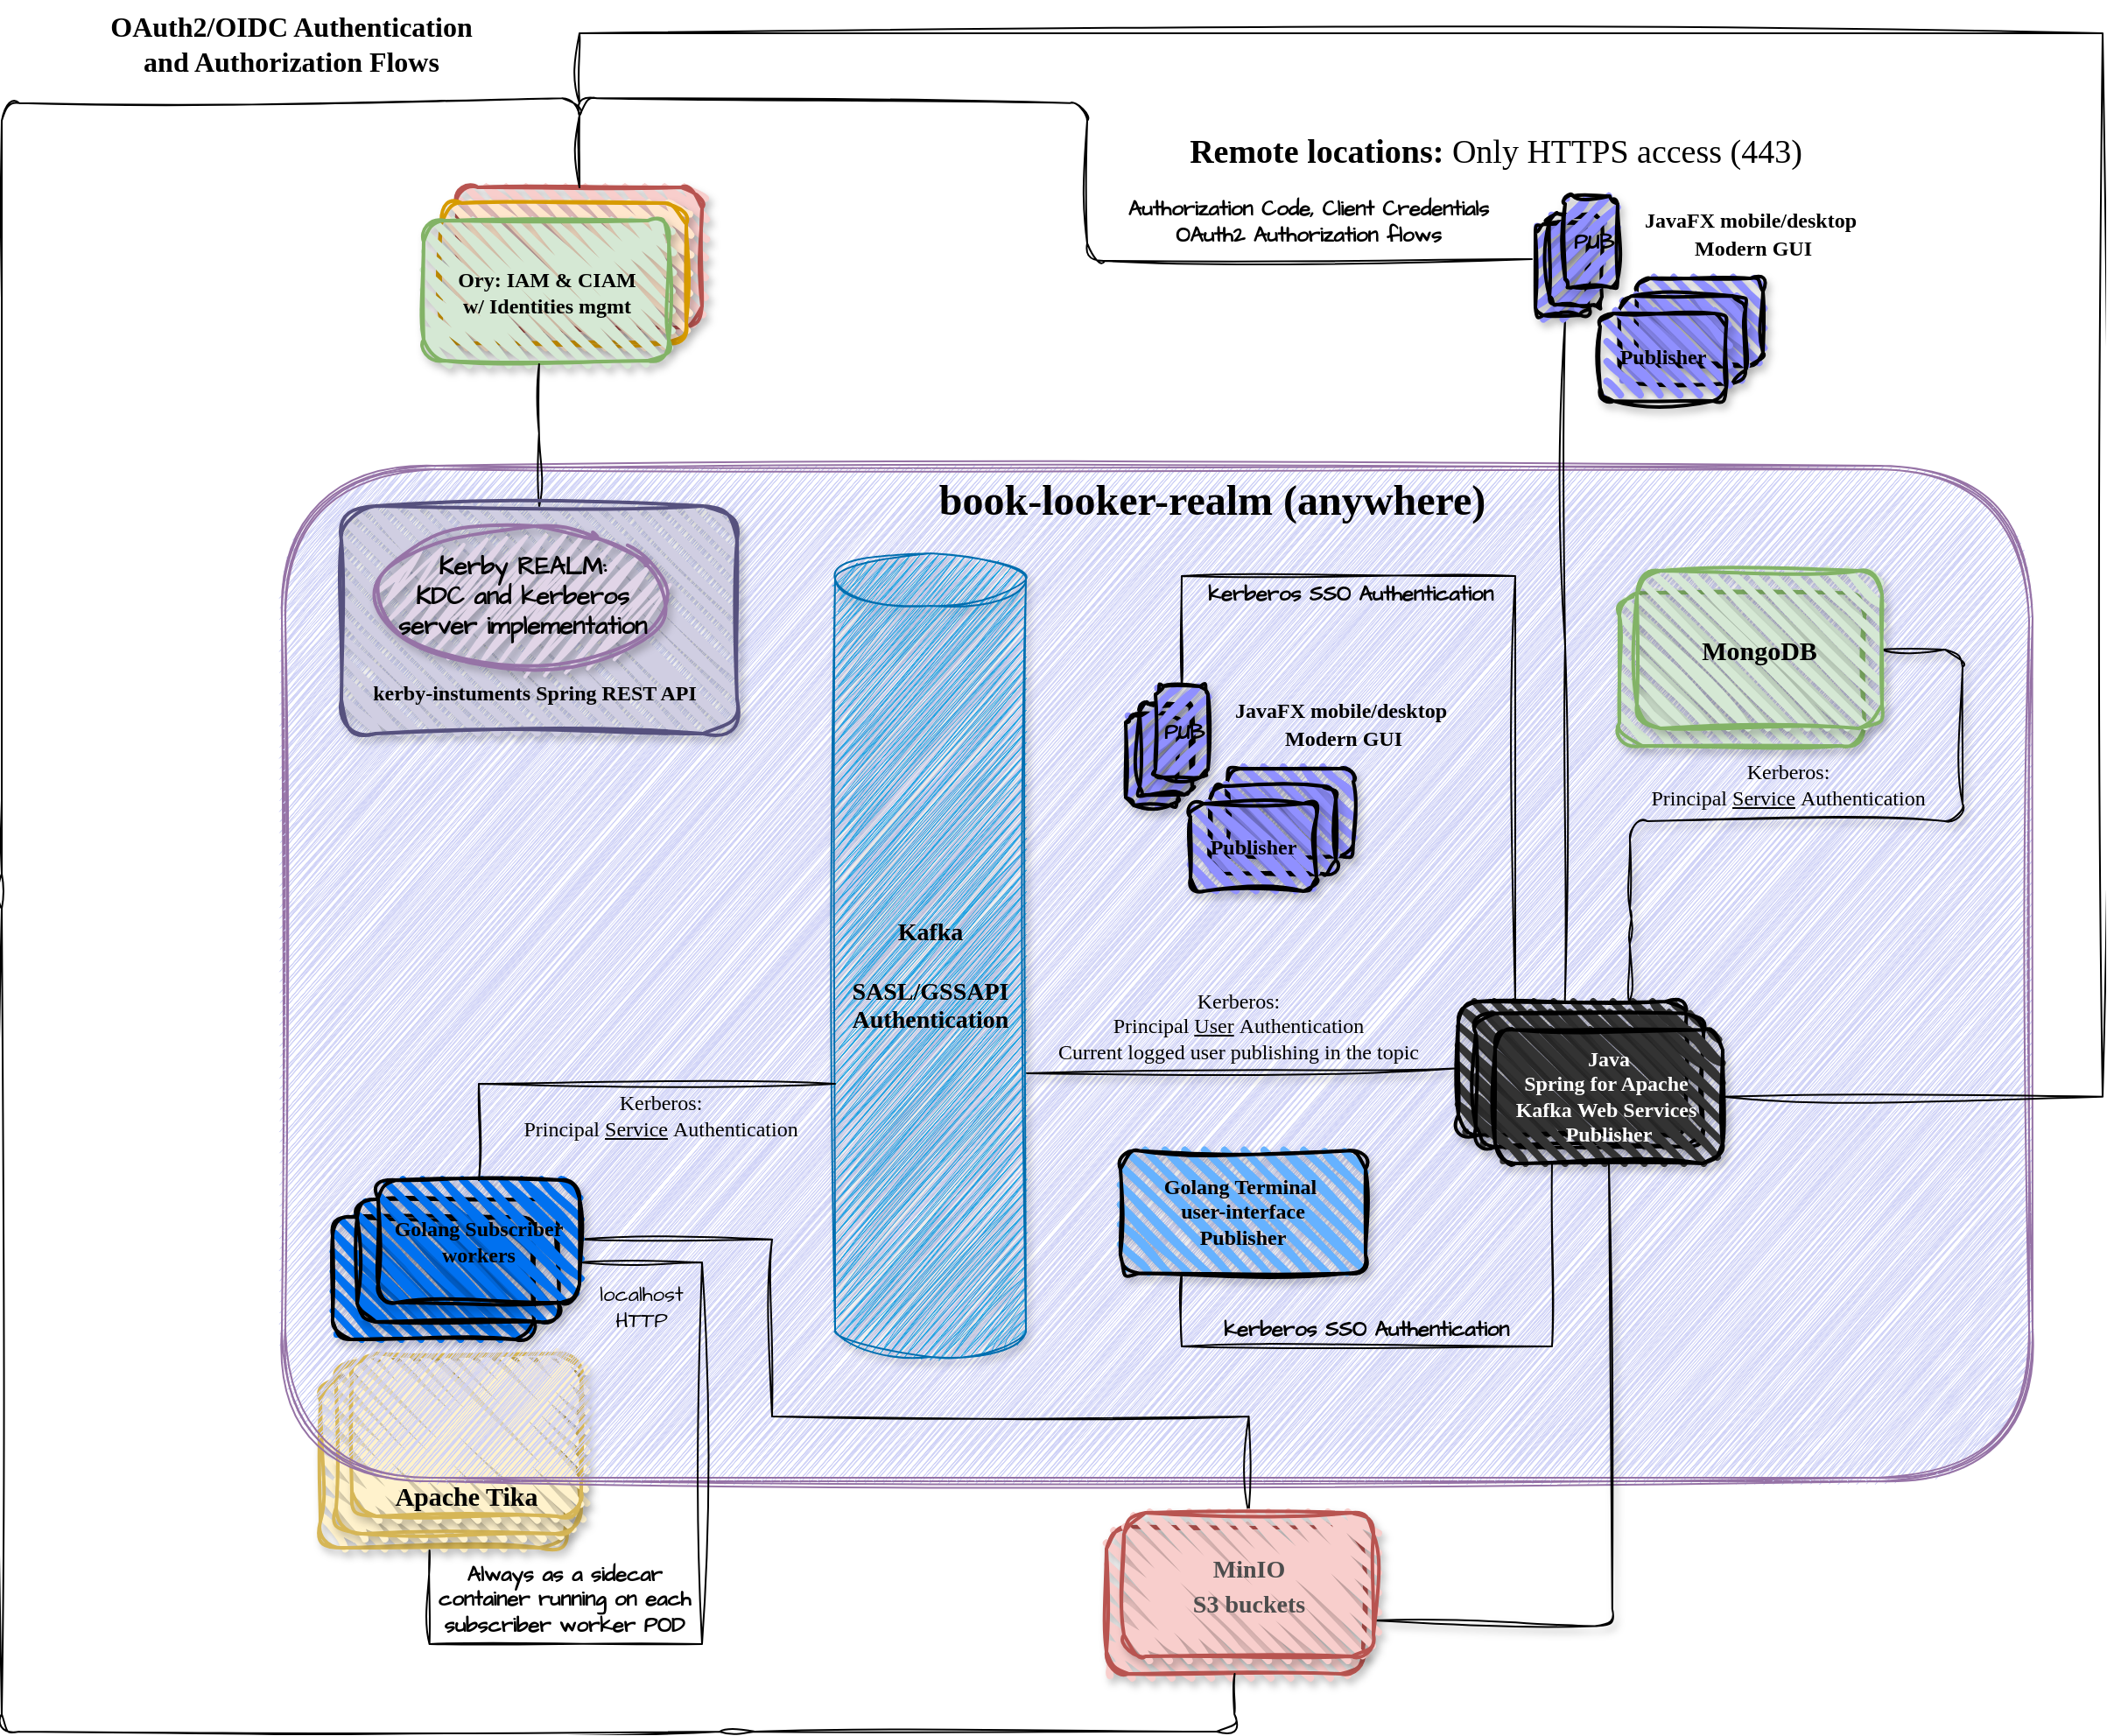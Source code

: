 <mxfile version="28.0.6">
  <diagram id="KBIwsYY--AiB_v0YLguu" name="Page-1">
    <mxGraphModel dx="2691" dy="2370" grid="1" gridSize="10" guides="1" tooltips="1" connect="1" arrows="1" fold="1" page="1" pageScale="1" pageWidth="1654" pageHeight="1169" math="0" shadow="0">
      <root>
        <mxCell id="0" />
        <mxCell id="1" parent="0" />
        <mxCell id="_NCN2XURNJSdBfdFYyDq-112" value="" style="rounded=1;whiteSpace=wrap;html=1;strokeWidth=2;fillWeight=4;hachureGap=8;hachureAngle=45;fillColor=#fff2cc;strokeColor=#d6b656;fillStyle=zigzag;shadow=1;sketch=1;curveFitting=1;jiggle=2;" parent="1" vertex="1">
          <mxGeometry x="202" y="-324" width="140" height="99" as="geometry" />
        </mxCell>
        <mxCell id="62" value="" style="rounded=1;whiteSpace=wrap;html=1;strokeWidth=2;fillWeight=4;hachureGap=8;hachureAngle=45;fillColor=#fff2cc;strokeColor=#d6b656;fillStyle=zigzag;shadow=1;sketch=1;curveFitting=1;jiggle=2;" parent="1" vertex="1">
          <mxGeometry x="211" y="-332" width="140" height="99" as="geometry" />
        </mxCell>
        <mxCell id="64" value="&lt;span style=&quot;color: rgb(0, 0, 0); font-family: &amp;quot;Comic Sans MS&amp;quot;; text-wrap-mode: nowrap;&quot;&gt;&lt;font style=&quot;font-size: 15px;&quot;&gt;Apache Tika&lt;/font&gt;&lt;/span&gt;" style="rounded=1;whiteSpace=wrap;html=1;strokeWidth=2;fillWeight=4;hachureGap=8;hachureAngle=45;fillColor=#fff2cc;strokeColor=#d6b656;fillStyle=zigzag;shadow=1;sketch=1;curveFitting=1;jiggle=2;fontStyle=1;verticalAlign=bottom;" parent="1" vertex="1">
          <mxGeometry x="220" y="-336" width="131" height="93" as="geometry" />
        </mxCell>
        <mxCell id="74" value="" style="shape=ext;double=1;rounded=1;whiteSpace=wrap;html=1;fillColor=light-dark(#CFD2F7,#EDEDED);sketch=1;curveFitting=1;jiggle=2;shadow=0;strokeColor=#9673a6;fillStyle=zigzag;" parent="1" vertex="1">
          <mxGeometry x="180" y="-843" width="1000" height="580" as="geometry" />
        </mxCell>
        <mxCell id="52" value="" style="rounded=1;whiteSpace=wrap;html=1;strokeWidth=2;fillWeight=4;hachureGap=8;hachureAngle=45;fillColor=#f8cecc;strokeColor=#b85450;shadow=1;fillStyle=zigzag;sketch=1;curveFitting=1;jiggle=2;" parent="1" vertex="1">
          <mxGeometry x="280" y="-1002" width="140" height="80" as="geometry" />
        </mxCell>
        <mxCell id="53" value="" style="rounded=1;whiteSpace=wrap;html=1;strokeWidth=2;fillWeight=4;hachureGap=8;hachureAngle=45;fillColor=#ffe6cc;strokeColor=#d79b00;shadow=1;fillStyle=zigzag;sketch=1;curveFitting=1;jiggle=2;" parent="1" vertex="1">
          <mxGeometry x="271" y="-993" width="140" height="80" as="geometry" />
        </mxCell>
        <mxCell id="QEbaafIq8JvkUqfNBTGJ-113" style="edgeStyle=orthogonalEdgeStyle;rounded=0;sketch=1;hachureGap=4;jiggle=2;curveFitting=1;orthogonalLoop=1;jettySize=auto;html=1;exitX=0.999;exitY=0.484;exitDx=0;exitDy=0;fontFamily=Architects Daughter;fontSource=https%3A%2F%2Ffonts.googleapis.com%2Fcss%3Ffamily%3DArchitects%2BDaughter;entryX=0.5;entryY=0;entryDx=0;entryDy=0;endArrow=none;endFill=0;exitPerimeter=0;" parent="1" source="39" target="63" edge="1">
          <mxGeometry relative="1" as="geometry">
            <mxPoint x="295.25" y="-300" as="sourcePoint" />
            <mxPoint x="732.25" y="-225" as="targetPoint" />
            <Array as="points">
              <mxPoint x="460" y="-401" />
              <mxPoint x="460" y="-300" />
              <mxPoint x="732" y="-300" />
            </Array>
          </mxGeometry>
        </mxCell>
        <mxCell id="4" value="" style="rounded=1;whiteSpace=wrap;html=1;strokeWidth=2;fillWeight=4;hachureGap=8;hachureAngle=45;fillColor=light-dark(#0071F0,#198CC4);shadow=1;sketch=1;curveFitting=1;jiggle=2;" parent="1" vertex="1">
          <mxGeometry x="209" y="-414" width="115" height="70" as="geometry" />
        </mxCell>
        <mxCell id="38" value="" style="rounded=1;whiteSpace=wrap;html=1;strokeWidth=2;fillWeight=4;hachureGap=8;hachureAngle=45;fillColor=light-dark(#0071F0,#198CC4);shadow=1;sketch=1;curveFitting=1;jiggle=2;" parent="1" vertex="1">
          <mxGeometry x="223" y="-424" width="115" height="70" as="geometry" />
        </mxCell>
        <mxCell id="fkxp-w3N0kC8W9ppKelV-115" style="edgeStyle=orthogonalEdgeStyle;rounded=0;sketch=1;hachureGap=4;jiggle=2;curveFitting=1;orthogonalLoop=1;jettySize=auto;html=1;entryX=0.25;entryY=0;entryDx=0;entryDy=0;fontFamily=Architects Daughter;fontSource=https%3A%2F%2Ffonts.googleapis.com%2Fcss%3Ffamily%3DArchitects%2BDaughter;verticalAlign=bottom;endArrow=none;endFill=0;exitX=0;exitY=0.5;exitDx=0;exitDy=0;" parent="1" source="Zqc7V0Ubj0E-lgHhysYY-121" target="M9iqOvp1g94WVJkQ8rMG-64" edge="1">
          <mxGeometry relative="1" as="geometry">
            <mxPoint x="800" y="-740" as="sourcePoint" />
            <Array as="points">
              <mxPoint x="694" y="-780" />
              <mxPoint x="885" y="-780" />
            </Array>
          </mxGeometry>
        </mxCell>
        <mxCell id="M9iqOvp1g94WVJkQ8rMG-46" value="" style="rounded=1;whiteSpace=wrap;html=1;strokeWidth=2;fillWeight=4;hachureGap=8;hachureAngle=45;fillColor=#f8cecc;align=center;verticalAlign=middle;fontFamily=Comic Sans MS;fontSize=16;strokeColor=#b85450;fillStyle=zigzag;shadow=1;sketch=1;curveFitting=1;jiggle=2;" parent="1" vertex="1">
          <mxGeometry x="651" y="-237" width="146.5" height="84" as="geometry" />
        </mxCell>
        <mxCell id="Zqc7V0Ubj0E-lgHhysYY-134" style="edgeStyle=orthogonalEdgeStyle;rounded=0;sketch=1;hachureGap=4;jiggle=2;curveFitting=1;orthogonalLoop=1;jettySize=auto;html=1;exitX=0.25;exitY=1;exitDx=0;exitDy=0;entryX=0.25;entryY=1;entryDx=0;entryDy=0;fontFamily=Architects Daughter;fontSource=https%3A%2F%2Ffonts.googleapis.com%2Fcss%3Ffamily%3DArchitects%2BDaughter;endArrow=none;endFill=0;" parent="1" source="45" target="M9iqOvp1g94WVJkQ8rMG-66" edge="1">
          <mxGeometry relative="1" as="geometry">
            <Array as="points">
              <mxPoint x="694" y="-340" />
              <mxPoint x="905" y="-340" />
            </Array>
          </mxGeometry>
        </mxCell>
        <mxCell id="45" value="&lt;span style=&quot;color: rgb(0, 0, 0); font-family: &amp;quot;Comic Sans MS&amp;quot;; text-wrap-mode: nowrap;&quot;&gt;Golang&amp;nbsp;&lt;/span&gt;&lt;span style=&quot;font-family: &amp;quot;Comic Sans MS&amp;quot;; text-wrap-mode: nowrap; background-color: transparent;&quot;&gt;Terminal&amp;nbsp;&lt;/span&gt;&lt;div&gt;&lt;span style=&quot;font-family: &amp;quot;Comic Sans MS&amp;quot;; text-wrap-mode: nowrap; background-color: transparent;&quot;&gt;user-interface&lt;/span&gt;&lt;div&gt;&lt;span style=&quot;color: rgb(0, 0, 0); font-family: &amp;quot;Comic Sans MS&amp;quot;; text-wrap-mode: nowrap;&quot;&gt;Publisher&lt;/span&gt;&lt;/div&gt;&lt;/div&gt;" style="rounded=1;whiteSpace=wrap;html=1;strokeWidth=2;fillWeight=4;hachureGap=8;hachureAngle=45;fillColor=light-dark(#66B2FF,#198CC4);shadow=1;sketch=1;curveFitting=1;jiggle=2;fontStyle=1" parent="1" vertex="1">
          <mxGeometry x="659" y="-451.76" width="140" height="70" as="geometry" />
        </mxCell>
        <mxCell id="M9iqOvp1g94WVJkQ8rMG-64" value="" style="rounded=1;whiteSpace=wrap;html=1;strokeWidth=2;fillWeight=4;hachureGap=8;hachureAngle=45;fillColor=light-dark(#333333,#198CC4);shadow=1;sketch=1;curveFitting=1;jiggle=2;" parent="1" vertex="1">
          <mxGeometry x="852" y="-537" width="130" height="76.24" as="geometry" />
        </mxCell>
        <mxCell id="M9iqOvp1g94WVJkQ8rMG-65" value="" style="rounded=1;whiteSpace=wrap;html=1;strokeWidth=2;fillWeight=4;hachureGap=8;hachureAngle=45;fillColor=light-dark(#333333,#198CC4);shadow=1;sketch=1;curveFitting=1;jiggle=2;" parent="1" vertex="1">
          <mxGeometry x="862" y="-530.25" width="130" height="76.24" as="geometry" />
        </mxCell>
        <mxCell id="68" style="edgeStyle=none;html=1;entryX=1;entryY=0.75;entryDx=0;entryDy=0;endArrow=none;endFill=0;shadow=1;sketch=1;curveFitting=1;jiggle=2;exitX=0.5;exitY=1;exitDx=0;exitDy=0;" parent="1" source="M9iqOvp1g94WVJkQ8rMG-66" target="63" edge="1">
          <mxGeometry relative="1" as="geometry">
            <mxPoint x="980" y="-450" as="sourcePoint" />
            <Array as="points">
              <mxPoint x="940" y="-180" />
            </Array>
          </mxGeometry>
        </mxCell>
        <mxCell id="69" style="edgeStyle=none;html=1;entryX=1;entryY=0.5;entryDx=0;entryDy=0;endArrow=none;endFill=0;shadow=1;sketch=1;curveFitting=1;jiggle=2;exitX=0.75;exitY=0;exitDx=0;exitDy=0;" parent="1" source="M9iqOvp1g94WVJkQ8rMG-64" target="66" edge="1">
          <mxGeometry relative="1" as="geometry">
            <Array as="points">
              <mxPoint x="950" y="-580" />
              <mxPoint x="950" y="-640" />
              <mxPoint x="1140" y="-640" />
              <mxPoint x="1140" y="-738" />
            </Array>
          </mxGeometry>
        </mxCell>
        <mxCell id="WdYB9u-n-fzQhLBQgMhI-112" style="edgeStyle=orthogonalEdgeStyle;rounded=0;sketch=1;hachureGap=4;jiggle=2;curveFitting=1;orthogonalLoop=1;jettySize=auto;html=1;exitX=1;exitY=0.5;exitDx=0;exitDy=0;fontFamily=Architects Daughter;fontSource=https%3A%2F%2Ffonts.googleapis.com%2Fcss%3Ffamily%3DArchitects%2BDaughter;endArrow=none;endFill=0;" parent="1" source="M9iqOvp1g94WVJkQ8rMG-66" edge="1">
          <mxGeometry relative="1" as="geometry">
            <mxPoint x="350" y="-1050" as="targetPoint" />
            <mxPoint x="1003" y="-466.58" as="sourcePoint" />
            <Array as="points">
              <mxPoint x="1220" y="-483" />
              <mxPoint x="1220" y="-1090" />
              <mxPoint x="350" y="-1090" />
            </Array>
          </mxGeometry>
        </mxCell>
        <mxCell id="M9iqOvp1g94WVJkQ8rMG-66" value="&lt;span style=&quot;font-family: &amp;quot;Comic Sans MS&amp;quot;; text-wrap-mode: nowrap;&quot;&gt;&lt;font style=&quot;color: rgb(255, 255, 255);&quot;&gt;Java&lt;br&gt;&lt;/font&gt;&lt;/span&gt;&lt;div&gt;&lt;span style=&quot;background-color: transparent; text-wrap-mode: nowrap;&quot;&gt;&lt;font face=&quot;Comic Sans MS&quot; color=&quot;#ffffff&quot;&gt;Spring for Apache&amp;nbsp;&lt;/font&gt;&lt;/span&gt;&lt;/div&gt;&lt;div&gt;&lt;span style=&quot;background-color: transparent; text-wrap-mode: nowrap;&quot;&gt;&lt;font face=&quot;Comic Sans MS&quot; color=&quot;#ffffff&quot;&gt;Kafka&amp;nbsp;&lt;/font&gt;&lt;/span&gt;&lt;span style=&quot;font-family: &amp;quot;Comic Sans MS&amp;quot;; text-wrap-mode: nowrap;&quot;&gt;&lt;font style=&quot;color: rgb(255, 255, 255);&quot;&gt;Web Services&amp;nbsp;&lt;/font&gt;&lt;/span&gt;&lt;div&gt;&lt;span style=&quot;font-family: &amp;quot;Comic Sans MS&amp;quot;; text-wrap-mode: nowrap;&quot;&gt;&lt;font style=&quot;color: rgb(255, 255, 255);&quot;&gt;Publisher&lt;/font&gt;&lt;/span&gt;&lt;/div&gt;&lt;/div&gt;" style="rounded=1;whiteSpace=wrap;html=1;strokeWidth=2;fillWeight=4;hachureGap=8;hachureAngle=45;fillColor=light-dark(#333333,#198CC4);shadow=1;sketch=1;curveFitting=1;jiggle=2;fontStyle=1" parent="1" vertex="1">
          <mxGeometry x="873" y="-520.76" width="130" height="76.24" as="geometry" />
        </mxCell>
        <mxCell id="46" value="" style="rounded=1;whiteSpace=wrap;html=1;strokeWidth=2;fillWeight=4;hachureGap=8;hachureAngle=45;fillColor=#d5e8d4;strokeColor=#82b366;glass=0;shadow=1;fillStyle=zigzag;sketch=1;curveFitting=1;jiggle=2;" parent="1" vertex="1">
          <mxGeometry x="261" y="-983" width="140" height="80" as="geometry" />
        </mxCell>
        <mxCell id="5vr9LRPLr2MephbGbz9w-108" style="edgeStyle=orthogonalEdgeStyle;rounded=0;sketch=1;hachureGap=4;jiggle=2;curveFitting=1;orthogonalLoop=1;jettySize=auto;html=1;entryX=0.5;entryY=0;entryDx=0;entryDy=0;fontFamily=Architects Daughter;fontSource=https%3A%2F%2Ffonts.googleapis.com%2Fcss%3Ffamily%3DArchitects%2BDaughter;endArrow=none;endFill=0;exitX=0.471;exitY=1.025;exitDx=0;exitDy=0;exitPerimeter=0;" edge="1" parent="1" source="46" target="fkxp-w3N0kC8W9ppKelV-113">
          <mxGeometry relative="1" as="geometry" />
        </mxCell>
        <mxCell id="58" value="&lt;span style=&quot;font-family: &amp;quot;Comic Sans MS&amp;quot;;&quot;&gt;Ory&lt;/span&gt;&lt;span style=&quot;font-family: &amp;quot;Comic Sans MS&amp;quot;; background-color: transparent;&quot;&gt;: IAM &amp;amp; CIAM&lt;/span&gt;&lt;div style=&quot;font-family: &amp;quot;Comic Sans MS&amp;quot;;&quot;&gt;&lt;span style=&quot;background-color: transparent;&quot;&gt;&amp;nbsp;w/ Identities mgmt&amp;nbsp;&lt;/span&gt;&lt;/div&gt;" style="text;html=1;align=center;verticalAlign=middle;resizable=0;points=[];autosize=1;strokeColor=none;fillColor=none;shadow=1;fontStyle=1;sketch=1;curveFitting=1;jiggle=2;" parent="1" vertex="1">
          <mxGeometry x="260.5" y="-962" width="140" height="40" as="geometry" />
        </mxCell>
        <mxCell id="61" value="" style="rounded=1;whiteSpace=wrap;html=1;strokeWidth=2;fillWeight=4;hachureGap=8;hachureAngle=45;fillColor=#d5e8d4;shadow=1;strokeColor=#82b366;sketch=1;curveFitting=1;jiggle=2;" parent="1" vertex="1">
          <mxGeometry x="944" y="-770.39" width="140" height="87.39" as="geometry" />
        </mxCell>
        <mxCell id="105" style="edgeStyle=none;html=1;sketch=1;curveFitting=1;jiggle=2;endArrow=none;endFill=0;exitX=0.5;exitY=1;exitDx=0;exitDy=0;entryX=0.5;entryY=0;entryDx=0;entryDy=0;" parent="1" source="M9iqOvp1g94WVJkQ8rMG-46" target="52" edge="1">
          <mxGeometry relative="1" as="geometry">
            <Array as="points">
              <mxPoint x="724" y="-120" />
              <mxPoint x="440" y="-120" />
              <mxPoint x="20" y="-120" />
              <mxPoint x="20" y="-600" />
              <mxPoint x="20" y="-1050" />
              <mxPoint x="350" y="-1053" />
            </Array>
            <mxPoint x="390" y="-1010" as="targetPoint" />
          </mxGeometry>
        </mxCell>
        <mxCell id="63" value="&lt;div&gt;&lt;font style=&quot;font-size: 14px;&quot; color=&quot;#4d4d4d&quot;&gt;MinIO&lt;/font&gt;&lt;/div&gt;&lt;div&gt;&lt;font style=&quot;font-size: 14px;&quot; color=&quot;#4d4d4d&quot;&gt;S3 buckets&lt;/font&gt;&lt;/div&gt;" style="rounded=1;whiteSpace=wrap;html=1;strokeWidth=2;fillWeight=4;hachureGap=8;hachureAngle=45;fillColor=#f8cecc;align=center;verticalAlign=middle;fontFamily=Comic Sans MS;fontSize=16;strokeColor=#b85450;fillStyle=zigzag;shadow=1;sketch=1;curveFitting=1;jiggle=2;fontStyle=1" parent="1" vertex="1">
          <mxGeometry x="661" y="-245" width="142.5" height="82" as="geometry" />
        </mxCell>
        <mxCell id="_NCN2XURNJSdBfdFYyDq-114" style="edgeStyle=orthogonalEdgeStyle;rounded=0;sketch=1;hachureGap=4;jiggle=2;curveFitting=1;orthogonalLoop=1;jettySize=auto;html=1;entryX=1;entryY=0.75;entryDx=0;entryDy=0;fontFamily=Architects Daughter;fontSource=https%3A%2F%2Ffonts.googleapis.com%2Fcss%3Ffamily%3DArchitects%2BDaughter;endArrow=none;endFill=0;exitX=0.052;exitY=-0.001;exitDx=0;exitDy=0;exitPerimeter=0;" parent="1" target="39" edge="1">
          <mxGeometry relative="1" as="geometry">
            <Array as="points">
              <mxPoint x="264" y="-170" />
              <mxPoint x="420" y="-170" />
              <mxPoint x="420" y="-388" />
              <mxPoint x="350" y="-388" />
            </Array>
            <mxPoint x="264.34" y="-223.56" as="sourcePoint" />
            <mxPoint x="353.5" y="-427.5" as="targetPoint" />
          </mxGeometry>
        </mxCell>
        <mxCell id="66" value="&lt;span style=&quot;color: rgb(0, 0, 0); font-family: &amp;quot;Comic Sans MS&amp;quot;; text-wrap-mode: nowrap;&quot;&gt;&lt;font style=&quot;font-size: 15px;&quot;&gt;&lt;span&gt;MongoDB&lt;/span&gt;&lt;/font&gt;&lt;/span&gt;" style="rounded=1;whiteSpace=wrap;html=1;strokeWidth=2;fillWeight=4;hachureGap=8;hachureAngle=45;fillColor=#d5e8d4;shadow=1;strokeColor=#82b366;sketch=1;curveFitting=1;jiggle=2;fontStyle=1" parent="1" vertex="1">
          <mxGeometry x="954" y="-783" width="140" height="90" as="geometry" />
        </mxCell>
        <mxCell id="71" style="edgeStyle=none;html=1;entryX=1.003;entryY=0.647;entryDx=0;entryDy=0;entryPerimeter=0;endArrow=none;endFill=0;shadow=1;sketch=1;curveFitting=1;jiggle=2;exitX=0;exitY=0.5;exitDx=0;exitDy=0;" parent="1" source="M9iqOvp1g94WVJkQ8rMG-64" target="56" edge="1">
          <mxGeometry relative="1" as="geometry">
            <mxPoint x="657.82" y="-495.436" as="targetPoint" />
          </mxGeometry>
        </mxCell>
        <mxCell id="56" value="&lt;font style=&quot;font-size: 14px;&quot;&gt;Kafka&lt;/font&gt;&lt;div&gt;&lt;div&gt;&lt;font style=&quot;font-size: 14px;&quot;&gt;&lt;br&gt;&lt;/font&gt;&lt;/div&gt;&lt;div&gt;&lt;font style=&quot;font-size: 14px;&quot;&gt;SASL/GSSAPI&lt;/font&gt;&lt;/div&gt;&lt;div&gt;&lt;font style=&quot;font-size: 14px;&quot;&gt;Authentication&lt;/font&gt;&lt;/div&gt;&lt;/div&gt;" style="shape=cylinder3;whiteSpace=wrap;html=1;boundedLbl=1;backgroundOutline=1;size=15;fillColor=#1ba1e2;strokeColor=#006EAF;fillStyle=zigzag;shadow=1;fontStyle=1;strokeWidth=1;fontColor=#000000;sketch=1;curveFitting=1;jiggle=2;fontFamily=Comic Sans MS;" parent="1" vertex="1">
          <mxGeometry x="496" y="-793" width="109" height="459" as="geometry" />
        </mxCell>
        <mxCell id="92" style="edgeStyle=none;html=1;sketch=1;curveFitting=1;jiggle=2;endArrow=none;endFill=0;exitX=0.385;exitY=1.067;exitDx=0;exitDy=0;exitPerimeter=0;entryX=0.5;entryY=0;entryDx=0;entryDy=0;" parent="1" source="Zqc7V0Ubj0E-lgHhysYY-128" target="52" edge="1">
          <mxGeometry relative="1" as="geometry">
            <Array as="points">
              <mxPoint x="640" y="-960" />
              <mxPoint x="640" y="-1050" />
              <mxPoint x="350" y="-1053" />
            </Array>
            <mxPoint x="845.0" y="-962.0" as="sourcePoint" />
            <mxPoint x="330" y="-1010" as="targetPoint" />
          </mxGeometry>
        </mxCell>
        <mxCell id="103" value="book-looker-realm (anywhere)" style="text;html=1;align=center;verticalAlign=middle;resizable=0;points=[];autosize=1;strokeColor=none;fillColor=none;fontFamily=Comic Sans MS;fontStyle=1;fontSize=24;" parent="1" vertex="1">
          <mxGeometry x="531" y="-843" width="360" height="40" as="geometry" />
        </mxCell>
        <mxCell id="104" value="Remote locations: &lt;span style=&quot;font-weight: normal;&quot;&gt;Only HTTPS access (443)&lt;/span&gt;" style="text;html=1;align=center;verticalAlign=middle;resizable=0;points=[];autosize=1;strokeColor=none;fillColor=none;fontFamily=Comic Sans MS;fontStyle=1;fontSize=19;" parent="1" vertex="1">
          <mxGeometry x="668" y="-1042" width="410" height="40" as="geometry" />
        </mxCell>
        <mxCell id="107" value="OAuth2/OIDC Authentication&lt;div&gt;and Authorization Flows&lt;/div&gt;" style="text;html=1;align=center;verticalAlign=middle;resizable=0;points=[];autosize=1;strokeColor=none;fillColor=none;fontFamily=Comic Sans MS;fontStyle=1;fontSize=16;" parent="1" vertex="1">
          <mxGeometry x="60" y="-1109" width="250" height="50" as="geometry" />
        </mxCell>
        <mxCell id="108" value="&lt;div&gt;Kerberos:&lt;/div&gt;Principal &lt;u&gt;Service&lt;/u&gt;&amp;nbsp;&lt;span style=&quot;background-color: transparent;&quot;&gt;Authentication&lt;/span&gt;" style="text;html=1;align=center;verticalAlign=middle;resizable=0;points=[];autosize=1;strokeColor=none;fillColor=none;fontFamily=Comic Sans MS;" parent="1" vertex="1">
          <mxGeometry x="940" y="-681" width="200" height="40" as="geometry" />
        </mxCell>
        <mxCell id="BD4OuOrhCKFyo7IxdLxv-112" value="&lt;div&gt;Kerberos:&lt;/div&gt;Principal &lt;u&gt;Service&lt;/u&gt;&amp;nbsp;&lt;span style=&quot;background-color: transparent;&quot;&gt;Authentication&lt;/span&gt;" style="text;html=1;align=center;verticalAlign=middle;resizable=0;points=[];autosize=1;strokeColor=none;fillColor=none;fontFamily=Comic Sans MS;" parent="1" vertex="1">
          <mxGeometry x="296" y="-491.76" width="200" height="40" as="geometry" />
        </mxCell>
        <mxCell id="39" value="&lt;span style=&quot;color: rgb(0, 0, 0); font-family: &amp;quot;Comic Sans MS&amp;quot;; text-wrap-mode: nowrap;&quot;&gt;Golang Subscriber&lt;/span&gt;&lt;div&gt;&lt;span style=&quot;color: rgb(0, 0, 0); font-family: &amp;quot;Comic Sans MS&amp;quot;; text-wrap-mode: nowrap;&quot;&gt;workers&lt;/span&gt;&lt;/div&gt;" style="rounded=1;whiteSpace=wrap;html=1;strokeWidth=2;fillWeight=4;hachureGap=8;hachureAngle=45;fillColor=light-dark(#0071F0,#198CC4);shadow=1;sketch=1;curveFitting=1;jiggle=2;fontStyle=1" parent="1" vertex="1">
          <mxGeometry x="235" y="-435" width="115" height="70" as="geometry" />
        </mxCell>
        <mxCell id="_NCN2XURNJSdBfdFYyDq-113" value="localhost&lt;div&gt;HTTP&lt;/div&gt;" style="text;html=1;align=center;verticalAlign=middle;resizable=0;points=[];autosize=1;strokeColor=none;fillColor=none;fontFamily=Architects Daughter;fontSource=https%3A%2F%2Ffonts.googleapis.com%2Fcss%3Ffamily%3DArchitects%2BDaughter;" parent="1" vertex="1">
          <mxGeometry x="350" y="-382" width="70" height="40" as="geometry" />
        </mxCell>
        <mxCell id="_NCN2XURNJSdBfdFYyDq-115" value="&lt;b&gt;Always as a sidecar&lt;/b&gt;&lt;div&gt;&lt;b&gt;container running on each&lt;/b&gt;&lt;/div&gt;&lt;div&gt;&lt;b&gt;subscriber worker POD&lt;/b&gt;&lt;/div&gt;" style="text;html=1;align=center;verticalAlign=middle;resizable=0;points=[];autosize=1;strokeColor=none;fillColor=none;fontFamily=Architects Daughter;fontSource=https%3A%2F%2Ffonts.googleapis.com%2Fcss%3Ffamily%3DArchitects%2BDaughter;" parent="1" vertex="1">
          <mxGeometry x="256" y="-225" width="170" height="60" as="geometry" />
        </mxCell>
        <mxCell id="fkxp-w3N0kC8W9ppKelV-112" value="&lt;div&gt;Kerberos:&lt;/div&gt;Principal &lt;u&gt;User&lt;/u&gt;&amp;nbsp;&lt;span style=&quot;background-color: transparent;&quot;&gt;Authentication&lt;/span&gt;&lt;div&gt;&lt;span style=&quot;background-color: transparent;&quot;&gt;Current logged user publishing in the topic&lt;/span&gt;&lt;/div&gt;" style="text;html=1;align=center;verticalAlign=middle;resizable=0;points=[];autosize=1;strokeColor=none;fillColor=none;fontFamily=Comic Sans MS;" parent="1" vertex="1">
          <mxGeometry x="596" y="-553" width="260" height="60" as="geometry" />
        </mxCell>
        <mxCell id="fkxp-w3N0kC8W9ppKelV-113" value="" style="rounded=1;whiteSpace=wrap;html=1;strokeWidth=2;fillWeight=4;hachureGap=8;hachureAngle=45;fillColor=#d0cee2;shadow=1;sketch=1;curveFitting=1;jiggle=2;fontStyle=1;strokeColor=#56517e;" parent="1" vertex="1">
          <mxGeometry x="214" y="-820" width="226" height="130" as="geometry" />
        </mxCell>
        <mxCell id="M9iqOvp1g94WVJkQ8rMG-61" value="&lt;span style=&quot;font-size: 14px;&quot;&gt;&lt;span&gt;Kerby REALM:&lt;/span&gt;&lt;/span&gt;&lt;div&gt;&lt;span style=&quot;font-size: 14px;&quot;&gt;KDC and kerberos server implementation&lt;/span&gt;&lt;/div&gt;" style="ellipse;whiteSpace=wrap;html=1;strokeWidth=2;fillWeight=2;hachureGap=8;fillColor=#e1d5e7;fillStyle=zigzag;fontFamily=Architects Daughter;fontSource=https%3A%2F%2Ffonts.googleapis.com%2Fcss%3Ffamily%3DArchitects%2BDaughter;strokeColor=#9673a6;shadow=1;sketch=1;curveFitting=1;jiggle=2;fontStyle=1" parent="1" vertex="1">
          <mxGeometry x="233.5" y="-808" width="167" height="80" as="geometry" />
        </mxCell>
        <mxCell id="fkxp-w3N0kC8W9ppKelV-114" value="kerby-instuments&amp;nbsp;&lt;span style=&quot;background-color: transparent; color: light-dark(rgb(0, 0, 0), rgb(255, 255, 255));&quot;&gt;Spring REST API&lt;/span&gt;" style="text;html=1;align=center;verticalAlign=middle;resizable=0;points=[];autosize=1;strokeColor=none;fillColor=none;fontFamily=Comic Sans MS;fontStyle=1" parent="1" vertex="1">
          <mxGeometry x="214" y="-728" width="220" height="30" as="geometry" />
        </mxCell>
        <mxCell id="fkxp-w3N0kC8W9ppKelV-117" value="" style="rounded=1;whiteSpace=wrap;html=1;strokeWidth=2;fillWeight=4;hachureGap=8;hachureAngle=45;fillColor=light-dark(#9090FF,#198CC4);shadow=1;sketch=1;curveFitting=1;jiggle=2;fontStyle=1;verticalAlign=middle;align=center;" parent="1" vertex="1">
          <mxGeometry x="720" y="-670" width="72" height="50" as="geometry" />
        </mxCell>
        <mxCell id="Zqc7V0Ubj0E-lgHhysYY-112" style="edgeStyle=orthogonalEdgeStyle;rounded=0;sketch=1;hachureGap=4;jiggle=2;curveFitting=1;orthogonalLoop=1;jettySize=auto;html=1;exitX=0.5;exitY=0;exitDx=0;exitDy=0;fontFamily=Architects Daughter;fontSource=https%3A%2F%2Ffonts.googleapis.com%2Fcss%3Ffamily%3DArchitects%2BDaughter;entryX=-0.009;entryY=0.662;entryDx=0;entryDy=0;entryPerimeter=0;endArrow=none;endFill=0;" parent="1" source="39" target="56" edge="1">
          <mxGeometry relative="1" as="geometry">
            <mxPoint x="490" y="-449" as="targetPoint" />
            <Array as="points">
              <mxPoint x="293" y="-490" />
              <mxPoint x="496" y="-490" />
            </Array>
          </mxGeometry>
        </mxCell>
        <mxCell id="Zqc7V0Ubj0E-lgHhysYY-113" value="&lt;span style=&quot;font-family: Helvetica; font-weight: 700; background-color: transparent;&quot;&gt;&lt;font face=&quot;Comic Sans MS&quot;&gt;JavaFX&lt;/font&gt;&lt;/span&gt;&lt;span style=&quot;color: light-dark(rgb(0, 0, 0), rgb(255, 255, 255)); font-weight: 700; background-color: transparent; font-family: &amp;quot;Comic Sans MS&amp;quot;;&quot;&gt;&amp;nbsp;mobile/desktop&amp;nbsp;&lt;/span&gt;&lt;div&gt;&lt;span style=&quot;color: light-dark(rgb(0, 0, 0), rgb(255, 255, 255)); font-weight: 700; background-color: transparent; font-family: &amp;quot;Comic Sans MS&amp;quot;;&quot;&gt;Modern GUI&lt;/span&gt;&lt;/div&gt;" style="text;html=1;align=center;verticalAlign=middle;resizable=0;points=[];autosize=1;strokeColor=none;fillColor=none;fontFamily=Architects Daughter;fontSource=https%3A%2F%2Ffonts.googleapis.com%2Fcss%3Ffamily%3DArchitects%2BDaughter;" parent="1" vertex="1">
          <mxGeometry x="706" y="-720" width="160" height="50" as="geometry" />
        </mxCell>
        <mxCell id="Zqc7V0Ubj0E-lgHhysYY-114" value="" style="rounded=1;whiteSpace=wrap;html=1;strokeWidth=2;fillWeight=4;hachureGap=8;hachureAngle=45;fillColor=light-dark(#9090FF,#198CC4);shadow=1;sketch=1;curveFitting=1;jiggle=2;fontStyle=1;verticalAlign=middle;align=center;" parent="1" vertex="1">
          <mxGeometry x="710" y="-660" width="72" height="50" as="geometry" />
        </mxCell>
        <mxCell id="Zqc7V0Ubj0E-lgHhysYY-115" value="&lt;div&gt;&lt;span style=&quot;font-family: &amp;quot;Comic Sans MS&amp;quot;; text-wrap-mode: nowrap; background-color: transparent;&quot;&gt;Publisher&lt;/span&gt;&lt;/div&gt;" style="rounded=1;whiteSpace=wrap;html=1;strokeWidth=2;fillWeight=4;hachureGap=8;hachureAngle=45;fillColor=light-dark(#9090FF,#198CC4);shadow=1;sketch=1;curveFitting=1;jiggle=2;fontStyle=1;verticalAlign=middle;align=center;" parent="1" vertex="1">
          <mxGeometry x="699" y="-650" width="72" height="50" as="geometry" />
        </mxCell>
        <mxCell id="Zqc7V0Ubj0E-lgHhysYY-116" value="" style="rounded=1;whiteSpace=wrap;html=1;strokeWidth=2;fillWeight=4;hachureGap=8;hachureAngle=45;fillColor=light-dark(#9090FF,#198CC4);shadow=1;sketch=1;curveFitting=1;jiggle=2;fontStyle=1;verticalAlign=middle;align=center;rotation=90;" parent="1" vertex="1">
          <mxGeometry x="651" y="-690" width="52" height="30" as="geometry" />
        </mxCell>
        <mxCell id="Zqc7V0Ubj0E-lgHhysYY-120" value="" style="rounded=1;whiteSpace=wrap;html=1;strokeWidth=2;fillWeight=4;hachureGap=8;hachureAngle=45;fillColor=light-dark(#9090FF,#198CC4);shadow=1;sketch=1;curveFitting=1;jiggle=2;fontStyle=1;verticalAlign=middle;align=center;rotation=90;" parent="1" vertex="1">
          <mxGeometry x="659" y="-696" width="52" height="30" as="geometry" />
        </mxCell>
        <mxCell id="Zqc7V0Ubj0E-lgHhysYY-121" value="" style="rounded=1;whiteSpace=wrap;html=1;strokeWidth=2;fillWeight=4;hachureGap=8;hachureAngle=45;fillColor=light-dark(#9090FF,#198CC4);shadow=1;sketch=1;curveFitting=1;jiggle=2;fontStyle=1;verticalAlign=middle;align=center;rotation=90;" parent="1" vertex="1">
          <mxGeometry x="668" y="-706" width="52" height="30" as="geometry" />
        </mxCell>
        <mxCell id="Zqc7V0Ubj0E-lgHhysYY-117" value="PUB" style="text;html=1;align=center;verticalAlign=middle;resizable=0;points=[];autosize=1;strokeColor=none;fillColor=none;fontFamily=Architects Daughter;fontSource=https%3A%2F%2Ffonts.googleapis.com%2Fcss%3Ffamily%3DArchitects%2BDaughter;fontStyle=1" parent="1" vertex="1">
          <mxGeometry x="670" y="-705" width="50" height="30" as="geometry" />
        </mxCell>
        <mxCell id="Zqc7V0Ubj0E-lgHhysYY-122" value="kerberos SSO&amp;nbsp;&lt;span style=&quot;background-color: transparent; color: light-dark(rgb(0, 0, 0), rgb(255, 255, 255));&quot;&gt;Authentication&lt;/span&gt;" style="text;html=1;align=center;verticalAlign=middle;resizable=0;points=[];autosize=1;strokeColor=none;fillColor=none;fontFamily=Architects Daughter;fontSource=https%3A%2F%2Ffonts.googleapis.com%2Fcss%3Ffamily%3DArchitects%2BDaughter;fontStyle=1" parent="1" vertex="1">
          <mxGeometry x="695" y="-784" width="190" height="30" as="geometry" />
        </mxCell>
        <mxCell id="Zqc7V0Ubj0E-lgHhysYY-123" value="Authorization Code,&amp;nbsp;Client Credentials&lt;div&gt;OAuth2 Authorization flows&lt;/div&gt;" style="text;html=1;align=center;verticalAlign=middle;resizable=0;points=[];autosize=1;strokeColor=none;fillColor=none;fontFamily=Architects Daughter;fontSource=https%3A%2F%2Ffonts.googleapis.com%2Fcss%3Ffamily%3DArchitects%2BDaughter;fontStyle=1" parent="1" vertex="1">
          <mxGeometry x="651" y="-1002" width="230" height="40" as="geometry" />
        </mxCell>
        <mxCell id="Zqc7V0Ubj0E-lgHhysYY-124" style="edgeStyle=orthogonalEdgeStyle;rounded=0;sketch=1;hachureGap=4;jiggle=2;curveFitting=1;orthogonalLoop=1;jettySize=auto;html=1;exitX=0.5;exitY=1;exitDx=0;exitDy=0;entryX=0.468;entryY=0.005;entryDx=0;entryDy=0;entryPerimeter=0;fontFamily=Architects Daughter;fontSource=https%3A%2F%2Ffonts.googleapis.com%2Fcss%3Ffamily%3DArchitects%2BDaughter;verticalAlign=bottom;endArrow=none;endFill=0;" parent="1" target="M9iqOvp1g94WVJkQ8rMG-64" edge="1">
          <mxGeometry relative="1" as="geometry">
            <mxPoint x="913.0" y="-927.0" as="sourcePoint" />
            <Array as="points">
              <mxPoint x="913" y="-740" />
              <mxPoint x="913" y="-740" />
            </Array>
          </mxGeometry>
        </mxCell>
        <mxCell id="Zqc7V0Ubj0E-lgHhysYY-125" value="" style="rounded=1;whiteSpace=wrap;html=1;strokeWidth=2;fillWeight=4;hachureGap=8;hachureAngle=45;fillColor=light-dark(#9090FF,#198CC4);shadow=1;sketch=1;curveFitting=1;jiggle=2;fontStyle=1;verticalAlign=middle;align=center;" parent="1" vertex="1">
          <mxGeometry x="954" y="-950" width="72" height="50" as="geometry" />
        </mxCell>
        <mxCell id="Zqc7V0Ubj0E-lgHhysYY-126" value="" style="rounded=1;whiteSpace=wrap;html=1;strokeWidth=2;fillWeight=4;hachureGap=8;hachureAngle=45;fillColor=light-dark(#9090FF,#198CC4);shadow=1;sketch=1;curveFitting=1;jiggle=2;fontStyle=1;verticalAlign=middle;align=center;" parent="1" vertex="1">
          <mxGeometry x="944" y="-940" width="72" height="50" as="geometry" />
        </mxCell>
        <mxCell id="Zqc7V0Ubj0E-lgHhysYY-127" value="&lt;div&gt;&lt;span style=&quot;font-family: &amp;quot;Comic Sans MS&amp;quot;; text-wrap-mode: nowrap; background-color: transparent;&quot;&gt;Publisher&lt;/span&gt;&lt;/div&gt;" style="rounded=1;whiteSpace=wrap;html=1;strokeWidth=2;fillWeight=4;hachureGap=8;hachureAngle=45;fillColor=light-dark(#9090FF,#198CC4);shadow=1;sketch=1;curveFitting=1;jiggle=2;fontStyle=1;verticalAlign=middle;align=center;" parent="1" vertex="1">
          <mxGeometry x="933" y="-930" width="72" height="50" as="geometry" />
        </mxCell>
        <mxCell id="Zqc7V0Ubj0E-lgHhysYY-128" value="" style="rounded=1;whiteSpace=wrap;html=1;strokeWidth=2;fillWeight=4;hachureGap=8;hachureAngle=45;fillColor=light-dark(#9090FF,#198CC4);shadow=1;sketch=1;curveFitting=1;jiggle=2;fontStyle=1;verticalAlign=middle;align=center;rotation=90;" parent="1" vertex="1">
          <mxGeometry x="885" y="-970" width="52" height="30" as="geometry" />
        </mxCell>
        <mxCell id="Zqc7V0Ubj0E-lgHhysYY-129" value="" style="rounded=1;whiteSpace=wrap;html=1;strokeWidth=2;fillWeight=4;hachureGap=8;hachureAngle=45;fillColor=light-dark(#9090FF,#198CC4);shadow=1;sketch=1;curveFitting=1;jiggle=2;fontStyle=1;verticalAlign=middle;align=center;rotation=90;" parent="1" vertex="1">
          <mxGeometry x="893" y="-976" width="52" height="30" as="geometry" />
        </mxCell>
        <mxCell id="Zqc7V0Ubj0E-lgHhysYY-130" value="" style="rounded=1;whiteSpace=wrap;html=1;strokeWidth=2;fillWeight=4;hachureGap=8;hachureAngle=45;fillColor=light-dark(#9090FF,#198CC4);shadow=1;sketch=1;curveFitting=1;jiggle=2;fontStyle=1;verticalAlign=middle;align=center;rotation=90;" parent="1" vertex="1">
          <mxGeometry x="902" y="-986" width="52" height="30" as="geometry" />
        </mxCell>
        <mxCell id="Zqc7V0Ubj0E-lgHhysYY-131" value="PUB" style="text;html=1;align=center;verticalAlign=middle;resizable=0;points=[];autosize=1;strokeColor=none;fillColor=none;fontFamily=Architects Daughter;fontSource=https%3A%2F%2Ffonts.googleapis.com%2Fcss%3Ffamily%3DArchitects%2BDaughter;fontStyle=1" parent="1" vertex="1">
          <mxGeometry x="904" y="-985" width="50" height="30" as="geometry" />
        </mxCell>
        <mxCell id="Zqc7V0Ubj0E-lgHhysYY-132" value="&lt;span style=&quot;font-family: Helvetica; background-color: transparent;&quot;&gt;&lt;font style=&quot;&quot; face=&quot;Comic Sans MS&quot;&gt;JavaFX&lt;/font&gt;&lt;/span&gt;&lt;span style=&quot;color: light-dark(rgb(0, 0, 0), rgb(255, 255, 255)); background-color: transparent; font-family: &amp;quot;Comic Sans MS&amp;quot;;&quot;&gt;&amp;nbsp;mobile/desktop&amp;nbsp;&lt;/span&gt;&lt;div&gt;&lt;span style=&quot;color: light-dark(rgb(0, 0, 0), rgb(255, 255, 255)); background-color: transparent; font-family: &amp;quot;Comic Sans MS&amp;quot;;&quot;&gt;Modern GUI&lt;/span&gt;&lt;/div&gt;" style="text;html=1;align=center;verticalAlign=middle;resizable=0;points=[];autosize=1;strokeColor=none;fillColor=none;fontFamily=Architects Daughter;fontSource=https%3A%2F%2Ffonts.googleapis.com%2Fcss%3Ffamily%3DArchitects%2BDaughter;fontStyle=1" parent="1" vertex="1">
          <mxGeometry x="940" y="-1000" width="160" height="50" as="geometry" />
        </mxCell>
        <mxCell id="Zqc7V0Ubj0E-lgHhysYY-133" value="kerberos SSO&amp;nbsp;&lt;span style=&quot;background-color: transparent; color: light-dark(rgb(0, 0, 0), rgb(255, 255, 255));&quot;&gt;Authentication&lt;/span&gt;" style="text;html=1;align=center;verticalAlign=middle;resizable=0;points=[];autosize=1;strokeColor=none;fillColor=none;fontFamily=Architects Daughter;fontSource=https%3A%2F%2Ffonts.googleapis.com%2Fcss%3Ffamily%3DArchitects%2BDaughter;fontStyle=1" parent="1" vertex="1">
          <mxGeometry x="704" y="-364" width="190" height="30" as="geometry" />
        </mxCell>
      </root>
    </mxGraphModel>
  </diagram>
</mxfile>
